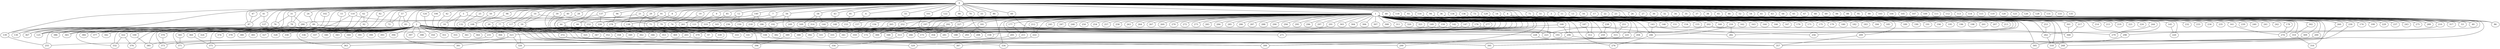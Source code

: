 
graph graphname {
    0 -- 1
0 -- 2
0 -- 3
0 -- 4
0 -- 5
0 -- 6
0 -- 7
0 -- 8
0 -- 9
0 -- 10
0 -- 11
0 -- 12
0 -- 13
0 -- 14
0 -- 15
0 -- 16
0 -- 17
0 -- 18
0 -- 19
0 -- 20
0 -- 21
0 -- 22
0 -- 23
0 -- 24
0 -- 25
0 -- 26
0 -- 27
0 -- 28
0 -- 29
0 -- 30
0 -- 31
0 -- 32
0 -- 33
0 -- 34
0 -- 35
0 -- 36
0 -- 37
0 -- 38
0 -- 39
0 -- 40
0 -- 41
0 -- 42
0 -- 43
0 -- 44
0 -- 45
0 -- 46
0 -- 47
0 -- 48
0 -- 49
0 -- 50
0 -- 51
0 -- 52
0 -- 53
0 -- 54
0 -- 55
0 -- 56
0 -- 57
0 -- 58
0 -- 59
0 -- 60
0 -- 61
0 -- 62
0 -- 63
0 -- 64
0 -- 65
0 -- 66
0 -- 67
0 -- 68
0 -- 69
0 -- 70
0 -- 71
0 -- 72
0 -- 73
0 -- 74
0 -- 75
0 -- 76
0 -- 77
0 -- 78
0 -- 79
0 -- 80
0 -- 81
0 -- 82
0 -- 83
0 -- 84
0 -- 85
0 -- 86
0 -- 87
0 -- 88
0 -- 89
0 -- 90
0 -- 91
0 -- 92
0 -- 93
0 -- 94
0 -- 95
0 -- 96
0 -- 97
0 -- 98
0 -- 99
0 -- 100
0 -- 101
0 -- 102
0 -- 103
0 -- 104
0 -- 105
0 -- 106
0 -- 107
0 -- 108
0 -- 109
0 -- 110
0 -- 111
0 -- 112
0 -- 113
0 -- 114
0 -- 115
0 -- 116
0 -- 117
0 -- 118
0 -- 119
0 -- 120
0 -- 121
0 -- 122
0 -- 123
0 -- 124
0 -- 125
0 -- 126
0 -- 127
0 -- 128
0 -- 129
0 -- 130
0 -- 131
0 -- 132
0 -- 133
0 -- 134
0 -- 135
0 -- 136
0 -- 137
0 -- 138
0 -- 139
0 -- 140
0 -- 365
1 -- 141
1 -- 142
1 -- 143
1 -- 144
1 -- 145
1 -- 146
1 -- 147
1 -- 148
1 -- 149
1 -- 150
1 -- 151
1 -- 152
1 -- 153
1 -- 154
1 -- 155
1 -- 156
1 -- 157
1 -- 158
1 -- 159
1 -- 160
1 -- 161
1 -- 162
1 -- 163
1 -- 164
1 -- 165
1 -- 166
1 -- 167
1 -- 168
1 -- 169
1 -- 170
1 -- 171
1 -- 172
1 -- 173
1 -- 174
1 -- 175
1 -- 176
1 -- 177
1 -- 178
1 -- 179
1 -- 180
1 -- 181
1 -- 182
1 -- 183
1 -- 184
1 -- 185
1 -- 186
1 -- 187
1 -- 188
1 -- 189
1 -- 190
1 -- 191
1 -- 192
1 -- 193
1 -- 194
1 -- 195
1 -- 196
1 -- 197
1 -- 198
1 -- 199
1 -- 200
1 -- 201
1 -- 202
1 -- 203
1 -- 204
1 -- 205
1 -- 206
1 -- 207
1 -- 208
1 -- 209
1 -- 210
1 -- 211
1 -- 212
1 -- 213
1 -- 214
1 -- 215
1 -- 216
1 -- 217
1 -- 218
1 -- 219
1 -- 220
1 -- 221
1 -- 222
1 -- 223
1 -- 224
1 -- 225
1 -- 226
1 -- 227
1 -- 228
1 -- 229
1 -- 230
1 -- 231
1 -- 232
1 -- 233
1 -- 234
1 -- 235
1 -- 236
1 -- 237
1 -- 238
1 -- 239
1 -- 240
1 -- 241
1 -- 242
1 -- 243
1 -- 244
1 -- 245
1 -- 246
1 -- 247
1 -- 248
1 -- 249
1 -- 250
1 -- 251
1 -- 252
1 -- 253
1 -- 254
1 -- 255
1 -- 256
1 -- 257
1 -- 258
1 -- 259
1 -- 260
1 -- 261
1 -- 262
1 -- 263
1 -- 264
1 -- 265
1 -- 266
1 -- 267
1 -- 268
1 -- 269
1 -- 270
1 -- 271
1 -- 272
1 -- 273
1 -- 274
1 -- 275
1 -- 276
1 -- 277
1 -- 278
1 -- 279
1 -- 280
1 -- 281
1 -- 282
1 -- 283
1 -- 284
1 -- 285
1 -- 286
1 -- 287
1 -- 288
1 -- 289
1 -- 290
1 -- 291
1 -- 292
1 -- 293
1 -- 294
1 -- 295
1 -- 296
1 -- 297
1 -- 298
1 -- 299
1 -- 300
1 -- 301
1 -- 302
1 -- 303
1 -- 304
1 -- 305
1 -- 306
1 -- 307
1 -- 308
1 -- 309
1 -- 310
1 -- 311
1 -- 312
1 -- 313
1 -- 314
1 -- 315
1 -- 316
1 -- 317
1 -- 318
1 -- 319
1 -- 320
1 -- 321
2 -- 384
2 -- 386
2 -- 387
2 -- 388
2 -- 389
2 -- 390
2 -- 385
2 -- 392
2 -- 393
2 -- 394
2 -- 395
2 -- 396
2 -- 397
2 -- 398
2 -- 399
2 -- 391
2 -- 322
2 -- 323
2 -- 324
2 -- 325
2 -- 326
2 -- 327
2 -- 328
2 -- 329
2 -- 330
2 -- 331
2 -- 332
2 -- 333
2 -- 334
2 -- 335
2 -- 336
2 -- 337
2 -- 338
2 -- 339
2 -- 340
2 -- 341
2 -- 342
2 -- 343
2 -- 344
2 -- 345
2 -- 346
2 -- 347
2 -- 348
2 -- 349
2 -- 350
2 -- 351
2 -- 352
2 -- 353
2 -- 354
2 -- 355
2 -- 356
2 -- 357
2 -- 358
2 -- 359
2 -- 360
2 -- 361
2 -- 362
2 -- 363
2 -- 364
2 -- 365
2 -- 366
2 -- 367
2 -- 368
2 -- 369
2 -- 370
2 -- 371
2 -- 372
2 -- 373
2 -- 374
2 -- 375
2 -- 376
2 -- 377
2 -- 378
2 -- 379
2 -- 380
2 -- 381
2 -- 382
2 -- 383
2 -- 203
4 -- 317
4 -- 49
5 -- 325
5 -- 18
5 -- 261
6 -- 157
7 -- 138
7 -- 192
8 -- 75
9 -- 121
10 -- 75
10 -- 117
10 -- 59
12 -- 150
12 -- 236
12 -- 346
14 -- 210
14 -- 53
15 -- 384
19 -- 261
20 -- 379
20 -- 349
21 -- 79
21 -- 66
23 -- 86
24 -- 89
25 -- 132
28 -- 172
29 -- 300
31 -- 76
31 -- 280
31 -- 78
33 -- 181
36 -- 229
39 -- 339
40 -- 339
41 -- 127
41 -- 87
42 -- 313
43 -- 148
44 -- 353
44 -- 173
47 -- 87
48 -- 260
50 -- 108
51 -- 268
55 -- 252
56 -- 261
56 -- 249
56 -- 223
57 -- 282
57 -- 83
57 -- 72
58 -- 169
58 -- 314
58 -- 144
59 -- 97
60 -- 223
62 -- 342
62 -- 92
70 -- 158
71 -- 262
73 -- 275
74 -- 338
74 -- 382
74 -- 271
75 -- 208
75 -- 333
76 -- 139
77 -- 125
77 -- 379
77 -- 266
77 -- 362
78 -- 231
78 -- 367
78 -- 125
79 -- 158
80 -- 334
81 -- 153
82 -- 332
85 -- 165
85 -- 319
87 -- 367
89 -- 141
89 -- 130
89 -- 255
90 -- 227
91 -- 319
91 -- 281
91 -- 141
93 -- 230
94 -- 199
96 -- 278
98 -- 358
100 -- 385
101 -- 188
102 -- 386
106 -- 203
108 -- 352
110 -- 377
110 -- 386
110 -- 152
116 -- 174
118 -- 260
121 -- 173
121 -- 188
122 -- 197
124 -- 323
129 -- 289
132 -- 347
134 -- 237
136 -- 243
137 -- 326
137 -- 226
138 -- 396
138 -- 172
139 -- 255
140 -- 226
140 -- 186
140 -- 218
142 -- 335
143 -- 256
143 -- 246
145 -- 220
147 -- 359
147 -- 341
149 -- 392
152 -- 293
156 -- 323
159 -- 331
161 -- 274
168 -- 354
168 -- 206
169 -- 281
169 -- 193
176 -- 193
176 -- 379
177 -- 211
178 -- 274
181 -- 293
186 -- 228
187 -- 312
197 -- 382
200 -- 395
202 -- 279
202 -- 223
203 -- 299
203 -- 385
204 -- 399
205 -- 373
206 -- 268
206 -- 387
209 -- 357
210 -- 298
211 -- 375
212 -- 222
216 -- 282
216 -- 246
217 -- 368
222 -- 329
225 -- 399
227 -- 266
228 -- 357
230 -- 318
231 -- 371
238 -- 259
244 -- 279
246 -- 276
251 -- 315
252 -- 300
253 -- 262
260 -- 357
261 -- 300
262 -- 318
265 -- 379
277 -- 348
278 -- 369
291 -- 388
292 -- 313
292 -- 389
298 -- 305
301 -- 368
302 -- 310
309 -- 395
310 -- 316
313 -- 356
315 -- 334
322 -- 332
322 -- 376
323 -- 381
323 -- 326
323 -- 363
338 -- 395
345 -- 371
360 -- 375
370 -- 373
372 -- 399
389 -- 396

}
